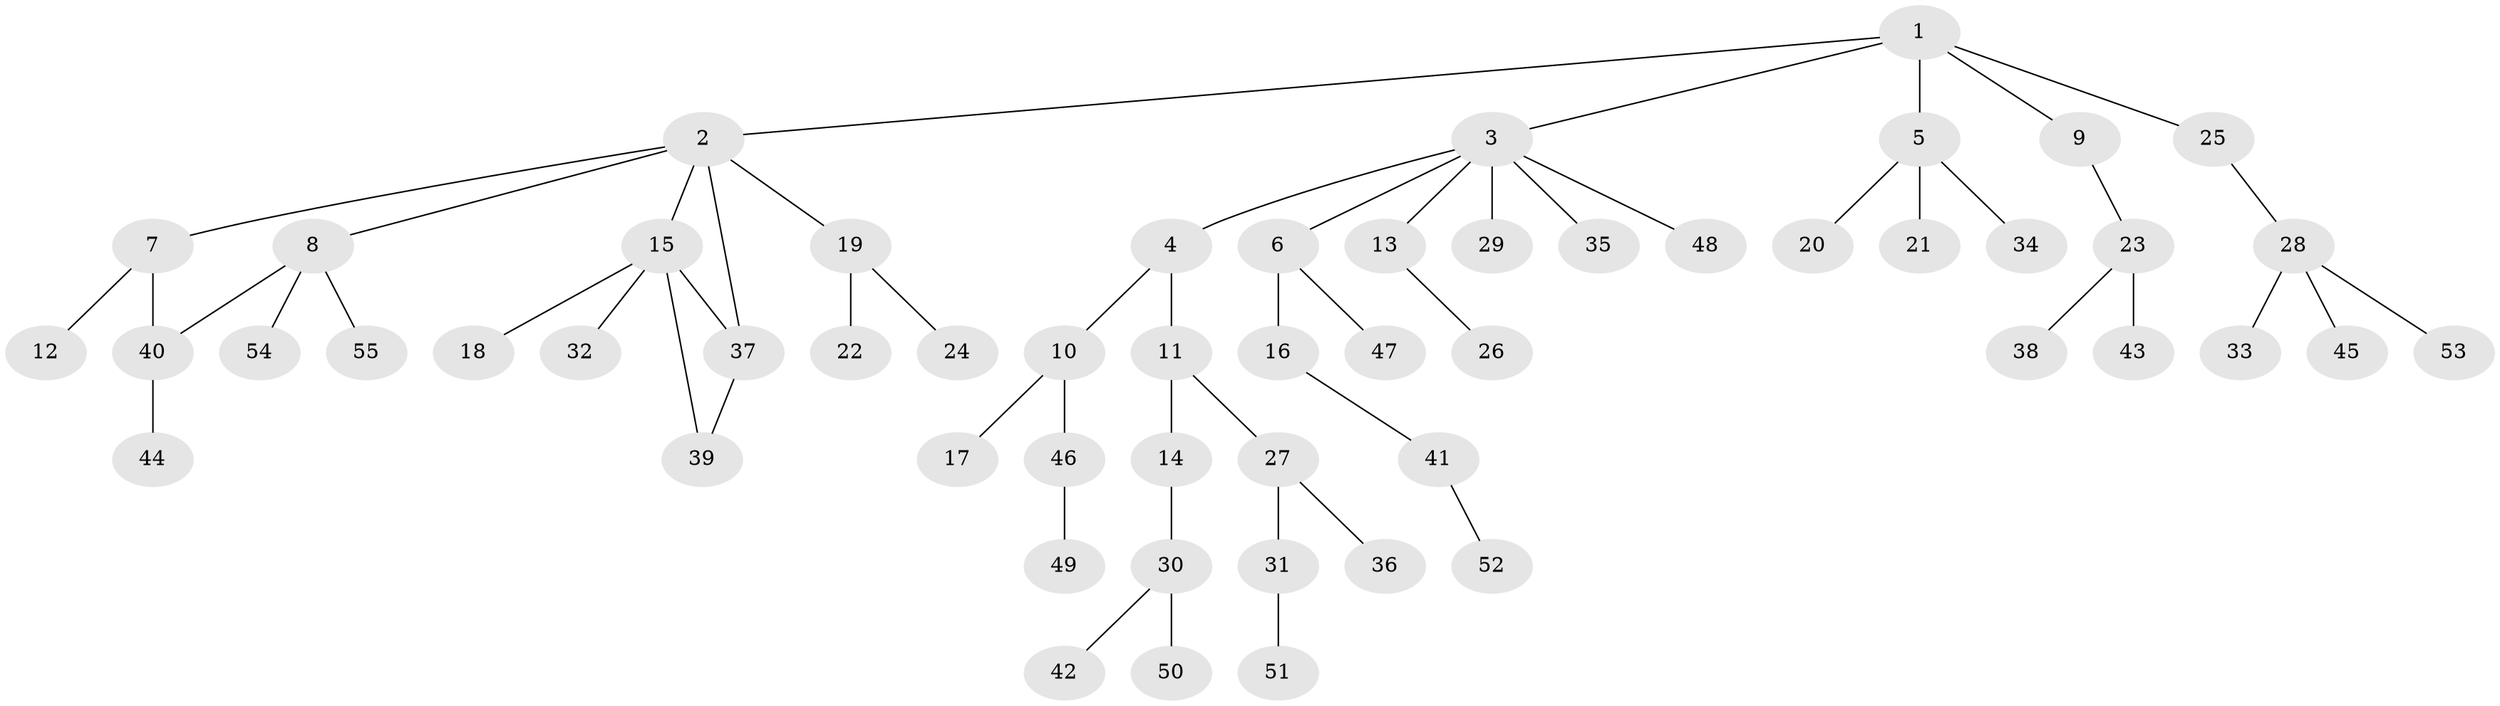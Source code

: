 // Generated by graph-tools (version 1.1) at 2025/10/02/27/25 16:10:53]
// undirected, 55 vertices, 57 edges
graph export_dot {
graph [start="1"]
  node [color=gray90,style=filled];
  1;
  2;
  3;
  4;
  5;
  6;
  7;
  8;
  9;
  10;
  11;
  12;
  13;
  14;
  15;
  16;
  17;
  18;
  19;
  20;
  21;
  22;
  23;
  24;
  25;
  26;
  27;
  28;
  29;
  30;
  31;
  32;
  33;
  34;
  35;
  36;
  37;
  38;
  39;
  40;
  41;
  42;
  43;
  44;
  45;
  46;
  47;
  48;
  49;
  50;
  51;
  52;
  53;
  54;
  55;
  1 -- 2;
  1 -- 3;
  1 -- 5;
  1 -- 9;
  1 -- 25;
  2 -- 7;
  2 -- 8;
  2 -- 15;
  2 -- 19;
  2 -- 37;
  3 -- 4;
  3 -- 6;
  3 -- 13;
  3 -- 29;
  3 -- 35;
  3 -- 48;
  4 -- 10;
  4 -- 11;
  5 -- 20;
  5 -- 21;
  5 -- 34;
  6 -- 16;
  6 -- 47;
  7 -- 12;
  7 -- 40;
  8 -- 40;
  8 -- 54;
  8 -- 55;
  9 -- 23;
  10 -- 17;
  10 -- 46;
  11 -- 14;
  11 -- 27;
  13 -- 26;
  14 -- 30;
  15 -- 18;
  15 -- 32;
  15 -- 37;
  15 -- 39;
  16 -- 41;
  19 -- 22;
  19 -- 24;
  23 -- 38;
  23 -- 43;
  25 -- 28;
  27 -- 31;
  27 -- 36;
  28 -- 33;
  28 -- 45;
  28 -- 53;
  30 -- 42;
  30 -- 50;
  31 -- 51;
  37 -- 39;
  40 -- 44;
  41 -- 52;
  46 -- 49;
}
